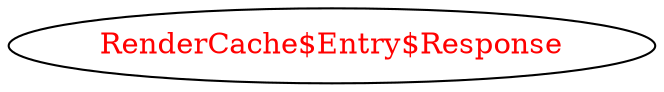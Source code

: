 digraph dependencyGraph {
 concentrate=true;
 ranksep="2.0";
 rankdir="LR"; 
 splines="ortho";
"RenderCache$Entry$Response" [fontcolor="red"];
}